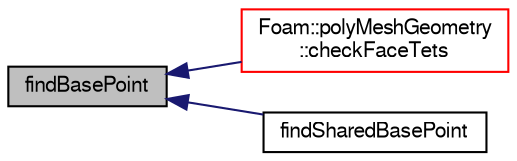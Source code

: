 digraph "findBasePoint"
{
  bgcolor="transparent";
  edge [fontname="FreeSans",fontsize="10",labelfontname="FreeSans",labelfontsize="10"];
  node [fontname="FreeSans",fontsize="10",shape=record];
  rankdir="LR";
  Node337 [label="findBasePoint",height=0.2,width=0.4,color="black", fillcolor="grey75", style="filled", fontcolor="black"];
  Node337 -> Node338 [dir="back",color="midnightblue",fontsize="10",style="solid",fontname="FreeSans"];
  Node338 [label="Foam::polyMeshGeometry\l::checkFaceTets",height=0.2,width=0.4,color="red",URL="$a21562.html#ac78de3d27453106d3cf818bda3fd90f4",tooltip="See primitiveMesh. "];
  Node337 -> Node364 [dir="back",color="midnightblue",fontsize="10",style="solid",fontname="FreeSans"];
  Node364 [label="findSharedBasePoint",height=0.2,width=0.4,color="black",URL="$a27418.html#ad4e02e3c659bd839be5f4e7a02d8b480",tooltip="As for findSharedBasePoint, but using neighbour cell. "];
}
